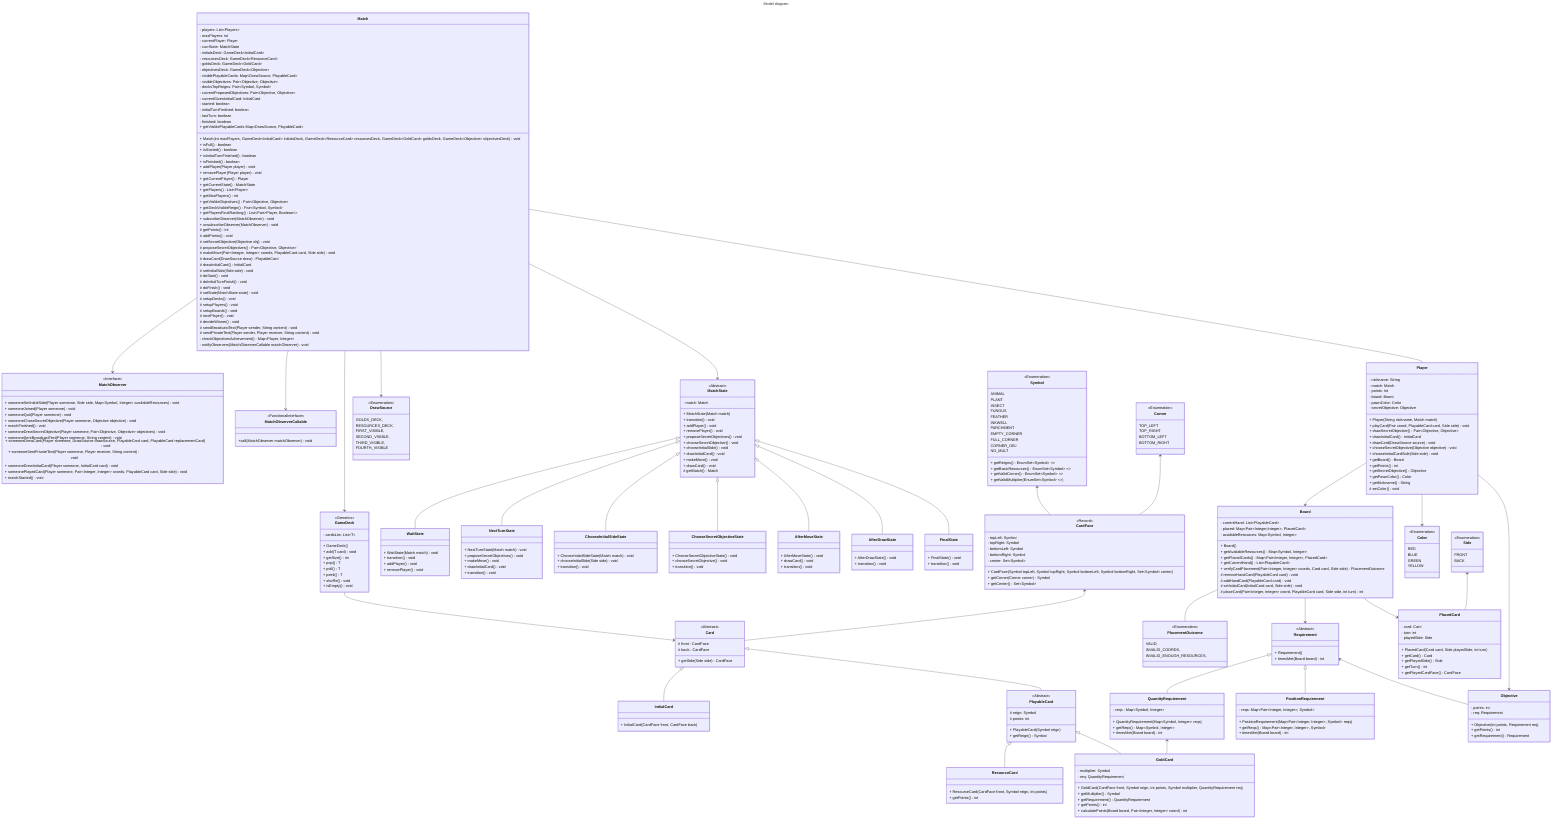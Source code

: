 ---
title: Model diagram
---

classDiagram
    Match --> MatchObserver
    Match --> MatchObserverCallable
    Match --> GameDeck
    Match --> MatchState
    Match --> DrawSource
    Match -- Player
    MatchState <|-- WaitState
    MatchState <|-- NextTurnState
    MatchState <|-- ChooseInitialSideState
    MatchState <|-- ChooseSecretObjectiveState
    MatchState <|-- AfterMoveState
    MatchState <|-- AfterDrawState
    MatchState <|-- FinalState

    Card <|-- InitialCard
    Card <|-- PlayableCard
    GameDeck --> Card
    PlayableCard <|-- ResourceCard
    PlayableCard <|-- GoldCard

    Board -- PlacementOutcome
    Requirement <|-- QuantityRequirement
    Requirement <|-- PositionRequirement
    Requirement <-- Objective
    QuantityRequirement <-- GoldCard

    Board --> PlacedCard
    Side <-- PlacedCard
    Player --> Board
    Player --> Objective
    Player --> Color
    CardFace <-- Card
    Symbol <-- CardFace
    Board --> Requirement
    %%Side <-- Player
    %%Side <-- Match
    Corner <-- CardFace
    %% Symbol <-- GoldCard
    %% DrawSource <-- Player


    class Symbol {
        <<Enumeration>>
        ANIMAL
        PLANT
        INSECT
        FUNGUS
        FEATHER
        INKWELL
        PARCHMENT
        EMPTY_CORNER
        FULL_CORNER
        CORNER_OBJ
        NO_MULT

        + getReigns() EnumSet~Symbol~ <<Static>>
        + getBasicResources() EnumSet~Symbol~ <<Static>>
        + getValidCorner() EnumSet~Symbol~ <<Static>>
        + getValidMultiplier( EnumSet~Symbol~ <<Static>>)
    }

    class Corner {
      <<Enumeation>>
      TOP_LEFT
      TOP_RIGHT
      BOTTOM_LEFT
      BOTTOM_RIGHT
    }

    class CardFace {
        <<Record>>
        - topLeft: Symbol
        - topRight: Symbol
        - bottomLeft: Symbol
        - bottomRight: Symbol
        - center: Set~Symbol~

        + CardFace(Symbol topLeft, Symbol topRight, Symbol bottomLeft, Symbol bottomRight, Set~Symbol~ center)
        + getCorner(Corner corner) Symbol
        + getCenter() Set~Symbol~
    }

    class Card {
        <<Abstract>>
        %% # sides : Map~Side, CardFace~
        # front : CardFace
        # back : CardFace

        + getSide(Side side) CardFace
    }

    class PlayableCard {
        <<Abstract>>
        # reign: Symbol
        # points: int

        + PlayableCard(Symbol reign)
        + getReign() Symbol
    }

    class InitialCard {
        + InitialCard(CardFace front, CardFace back)
    }

    class ResourceCard {
        + ResourceCard(CardFace front, Symbol reign, int points)
        + getPoints() int
    }

    class GoldCard {
        - multiplier: Symbol
        - req: QuantityRequirement

        + GoldCard(CardFace front, Symbol reign, int points, Symbol multiplier, QuantityRequirement req)
        + getMultiplier() Symbol
        + getRequirement() QuantityRequirement
        + getPoints() int
        + calculatePoints(Board board, Pair~Integer, Integer~ coord) int
    }

    class Requirement {
        <<Abstract>>
        + Requirement()
        + timesMet(Board board) int
    }

    class QuantityRequirement {
        - reqs : Map~Symbol, Integer~

        + QuantityRequirement(Map~Symbol, Integer~ reqs)
        + getReqs() Map~Symbol, Integer~
        + timesMet(Board board) int
    }

    class PositionRequirement {
        - reqs: Map&ltPair&ltInteger, Integer&gt, Symbol&gt

        + PositionRequirement(Map&ltPair&ltInteger, Integer&gt, Symbol&gt reqs)
        + getReqs() Map&ltPair&ltInteger, Integer&gt, Symbol&gt
        + timesMet(Board board) int
    }
    
    class Objective {
        - points: int
        - req: Requirement

        + Objective(int points, Requirement req)
        + getPoints() int
        + getRequirement() Requirement
    }
    
    class Player {
        - nickname: String
        - match: Match
        - points: Int
        - board: Board
        - pawnColor: Color
        - secretObjective: Objective

        + Player(String nickname, Match match)
        + playCard(Pair<Integer, Integer> coord, PlayableCard card, Side side) void
        + drawSecretObjective() Pair~Objective, Objective~
        + drawInitialCard() InitialCard
        + drawCard(DrawSource source) void
        + chooseSecretObjective(Objective objective) void
        + chooseInitialCardSide(Side side) void
        + getBoard() Board
        + getPoints() int
        + getSecretObjective() Objective
        + getPawnColor() Color
        + getNickname() String
        # setColor() void
    }
    
    class Color {
        <<Enumeration>>
        RED
        BLUE
        GREEN
        YELLOW
    }
    
    class Side {
        <<Enumeration>>
        FRONT
        BACK
    }
    
    class Board {
        - currentHand: List~PlayableCard~
        - placed: Map&ltPair&ltInteger,Integer&gt, PlacedCard&gt
        - availableResources: Map~Symbol, Integer~

        + Board()
        + getAvailableResources() Map~Symbol, Integer~
        + getPlacedCards() Map&ltPair&ltInteger, Integer&gt, PlacedCard&gt
        + getCurrentHand() List~PlayableCard~
        + verifyCardPlacement(Pair~Integer, Integer~ coords, Card card, Side side) PlacementOutcome
        # removeHandCard(PlayableCard card) void
        # addHandCard(PlayableCard card) void
        # setInitialCard(InitialCard card, Side side) void
        # placeCard(Pair~Integer, Integer~ coord, PlayableCard card, Side side, int turn) int
    }
    
    class PlacedCard {
        - card: Card
        - turn: int
        - playedSide: Side

        + PlacedCard(Card card, Side playedSide, int turn)
        + getCard() Card
        + getPlayedSide() Side
        + getTurn() int
        + getPlayedCardFace() CardFace
    }

    class Match {
        - players: List~Players~
        - maxPlayers: int
        - currentPlayer: Player
        - currState: MatchState
        - initialsDeck: GameDeck~InitialCard~
        - resourcesDeck: GameDeck~ResourceCard~
        - goldsDeck: GameDeck~GoldCard~
        - objectivesDeck: GameDeck~Objective~
        - visiblePlayableCards: Map~DrawSource, PlayableCard~
        - visibleObjectives: Pair~Objective, Objective~
        - decksTopReigns: Pair~Symbol, Symbol~
        - currentProposedObjectives: Pair~Objective, Objective~
        - currentGivenInitialCard: InitialCard
        - started: boolean
        - initialTurnFinished: boolean
        - lastTurn: boolean
        - finished: boolean

        + Match(int maxPlayers, GameDeck~InitialCard~ initialsDeck, GameDeck~ResourceCard~ resourcesDeck, GameDeck~GoldCard~ goldsDeck, GameDeck~Objective~ objectivesDeck) void
        + isFull() boolean
        + isStarted() boolean
        + isInitialTurnFinished() boolean
        + isFinished() boolean
        + addPlayer(Player player) void
        + removePlayer(Player player) void
        + getCurrentPlayer() Player
        + getCurrentState() MatchState
        + getPlayers() List~Player~
        + getMaxPlayers() int
        + getVisiblePlayableCards Map~DrawSource, PlayableCard~
        + getVisibleObjectives() Pair~Objective, Objective~
        + getDeckVisibleReign() Pair~Symbol, Symbol~
        + getPlayersFinalRanking() List~Pair~Player, Boolean~~
        + subscribeObserver(MatchObserver) void
        + unsubscribeObserver(MatchObserver) void
        # getPoints() int
        # addPoints() void
        # setSecretObjective(Objective obj) void
        # proposeSecretObjectives() Pair~Objective, Objective~
        # makeMove(Pair~Integer, Integer~ coords, PlayableCard card, Side side) void
        # drawCard(DrawSource draw) PlayableCard
        # drawInitialCard() InitialCard
        # setInitialSide(Side side) void
        # doStart() void
        # doInitialTurnFinish() void
        # doFinish() void
        # setState(MatchState state) void
        # setupDecks() void
        # setupPlayers() void
        # setupBoards() void
        # nextPlayer() void
        # decideWinner() void
        # sendBroadcastText(Player sender, String content) void
        # sendPrivateText(Player sender, Player receiver, String content) void
        - checkObjectivesAchievement() Map~Player, Integer~      
        - notifyObservers(MatchObserverCallable matchObserver) void
    }
      class MatchObserver{
        <<Interface>>
        + someoneSetInitialSide(Player someone, Side side, Map~Symbol, Integer~ availableResources) void
        + someoneJoined(Player someone) void
        + someoneQuit(Player someone) void
        + someoneChoseSecretObjective(Player someone, Objective objective) void
        + matchFinished() void
        + someoneDrewSecretObjective(Player someone, Pair~Objective, Objective~ objectives) void
        + someoneSentBroadcastText(Player someone, String content) void
        + someoneDrewCard(Player someone, DrawSource drawSource, PlayableCard card, PlayableCard replacementCard) void
        + someoneSentPrivateText(Player someone, Player receiver, String content) void
        + someoneDrewInitialCard(Player someone, InitialCard card) void
        + someonePlayedCard(Player someone, Pair~Integer, Integer~ coords, PlayableCard card, Side side) void
        + matchStarted() void
      } 

    class MatchObserverCallable {
      <<FunctionalInterface>>
      +call(MatchObserver matchObserver) void
    }
    class DrawSource {
        <<Enumeration>>
        GOLDS_DECK,
        RESOURCES_DECK,
        FIRST_VISIBLE,
        SECOND_VISIBLE,
        THIRD_VISIBLE,
        FOURTH_VISIBLE
    }

    class MatchState {
        <<Abstract>>
        - match: Match

        + MatchState(Match match)
        + transition() void
        + addPlayer() void
        + removePlayer() void
	    + proposeSecretObjectives() void
	    + chooseSecretObjective() void
        + chooseInitialSide() void
        + drawInitialCard() void
	    + makeMove() void
	    + drawCard() void
	    # getMatch() Match
    }

    class WaitState{
        + WaitState(Match match) void
        + transition() void
        + addPlayer() void
        + removePlayer() void
    }
    
    class NextTurnState {
        + NextTurnState(Match match) void
        + proposeSecretObjectives() void
        + makeMove() void
        + drawInitialCard() void
        + transition() void
    }
    
    class ChooseInitialSideState{ 
        + ChooseInitialSideState(Match match) void
        + chooseInitialSide(Side side) void
        + transition() void
    }
    
    class ChooseSecretObjectiveState {
        + ChooseSecretObjectiveState() void
        + chooseSecretObjective() void
        + transition() void
    }

    class AfterMoveState {
        + AfterMoveState() void
        + drawCard() void
        + transition() void
    }

    class AfterDrawState {
        + AfterDrawState() void
        + transition() void
    }

    class FinalState{
        + FinalState() void
        + transition() void
    }

    class PlacementOutcome {
        <<Enumeration>>
        VALID,
        INVALID_COORDS,
        INVALID_ENOUGH_RESOURCES,
    }
    
    class GameDeck {
        <<Generics>>
        - cardsList: List~T~

        + GameDeck()
        + add(T card) void
        + getSize() int
        + pop() T
        + poll() T
        + peek() T
        + shuffle() void
        + isEmpty() void
    }